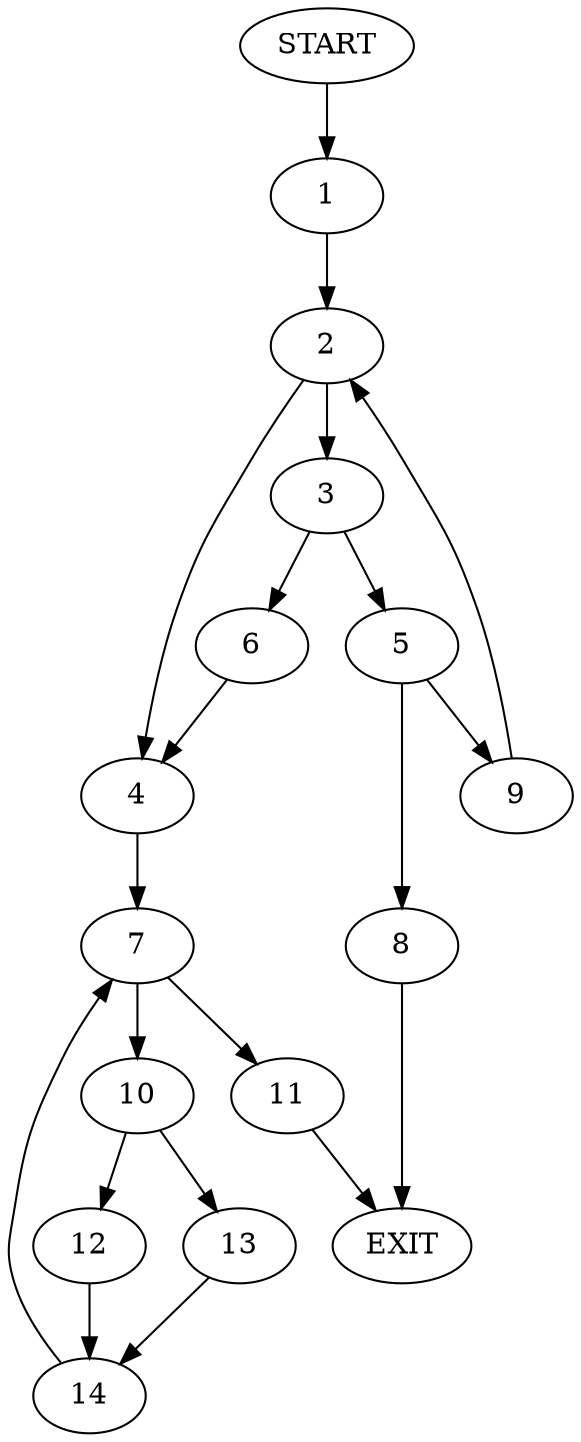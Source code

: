 digraph {
0 [label="START"]
15 [label="EXIT"]
0 -> 1
1 -> 2
2 -> 3
2 -> 4
3 -> 5
3 -> 6
4 -> 7
6 -> 4
5 -> 8
5 -> 9
9 -> 2
8 -> 15
7 -> 10
7 -> 11
11 -> 15
10 -> 12
10 -> 13
12 -> 14
13 -> 14
14 -> 7
}
